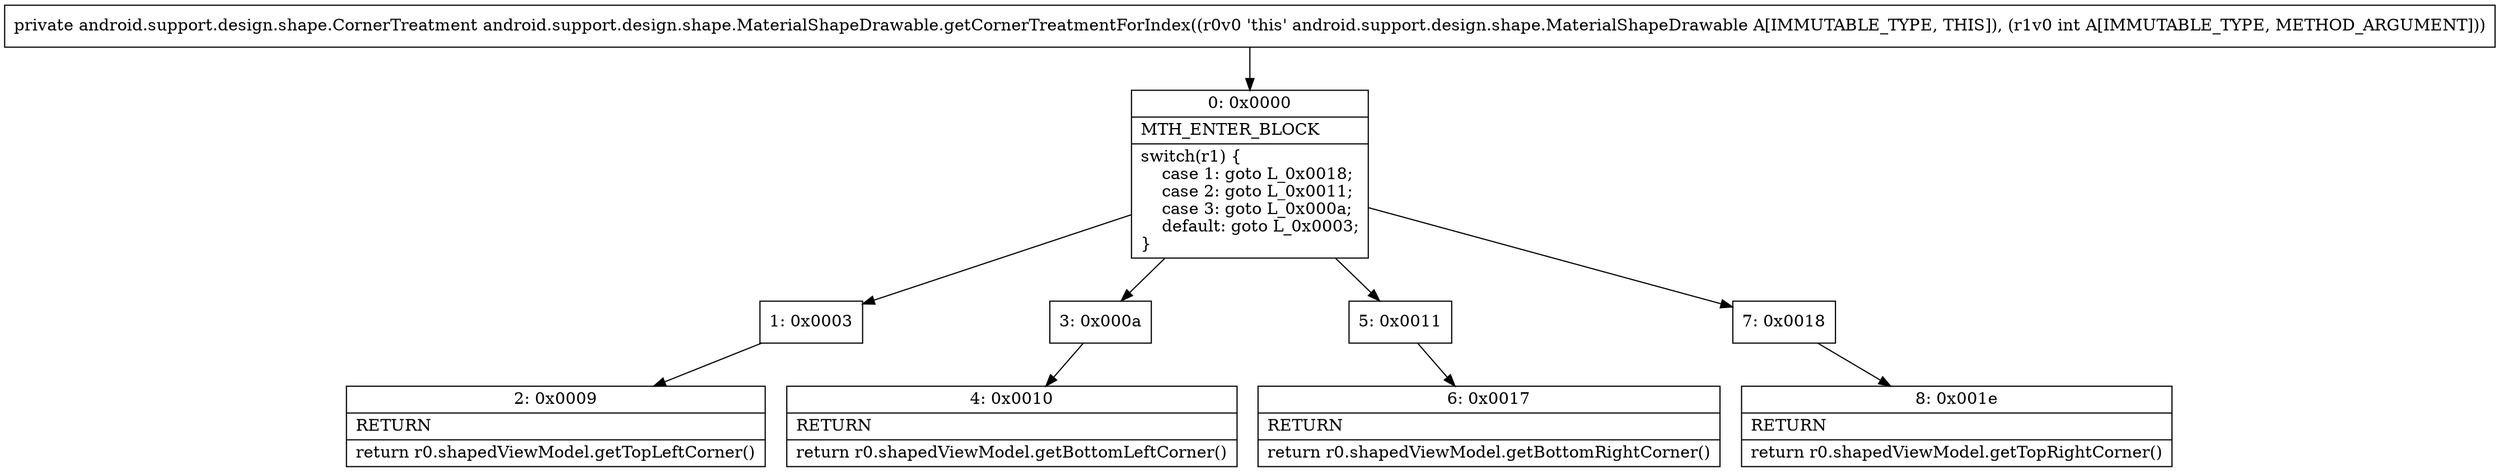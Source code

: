 digraph "CFG forandroid.support.design.shape.MaterialShapeDrawable.getCornerTreatmentForIndex(I)Landroid\/support\/design\/shape\/CornerTreatment;" {
Node_0 [shape=record,label="{0\:\ 0x0000|MTH_ENTER_BLOCK\l|switch(r1) \{\l    case 1: goto L_0x0018;\l    case 2: goto L_0x0011;\l    case 3: goto L_0x000a;\l    default: goto L_0x0003;\l\}\l}"];
Node_1 [shape=record,label="{1\:\ 0x0003}"];
Node_2 [shape=record,label="{2\:\ 0x0009|RETURN\l|return r0.shapedViewModel.getTopLeftCorner()\l}"];
Node_3 [shape=record,label="{3\:\ 0x000a}"];
Node_4 [shape=record,label="{4\:\ 0x0010|RETURN\l|return r0.shapedViewModel.getBottomLeftCorner()\l}"];
Node_5 [shape=record,label="{5\:\ 0x0011}"];
Node_6 [shape=record,label="{6\:\ 0x0017|RETURN\l|return r0.shapedViewModel.getBottomRightCorner()\l}"];
Node_7 [shape=record,label="{7\:\ 0x0018}"];
Node_8 [shape=record,label="{8\:\ 0x001e|RETURN\l|return r0.shapedViewModel.getTopRightCorner()\l}"];
MethodNode[shape=record,label="{private android.support.design.shape.CornerTreatment android.support.design.shape.MaterialShapeDrawable.getCornerTreatmentForIndex((r0v0 'this' android.support.design.shape.MaterialShapeDrawable A[IMMUTABLE_TYPE, THIS]), (r1v0 int A[IMMUTABLE_TYPE, METHOD_ARGUMENT])) }"];
MethodNode -> Node_0;
Node_0 -> Node_1;
Node_0 -> Node_3;
Node_0 -> Node_5;
Node_0 -> Node_7;
Node_1 -> Node_2;
Node_3 -> Node_4;
Node_5 -> Node_6;
Node_7 -> Node_8;
}

